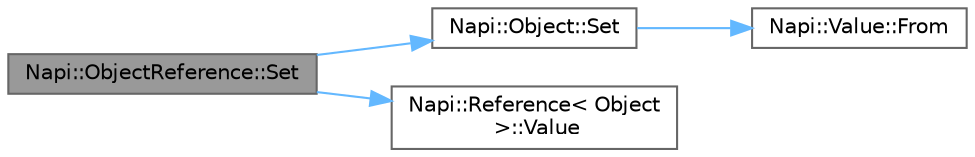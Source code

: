 digraph "Napi::ObjectReference::Set"
{
 // LATEX_PDF_SIZE
  bgcolor="transparent";
  edge [fontname=Helvetica,fontsize=10,labelfontname=Helvetica,labelfontsize=10];
  node [fontname=Helvetica,fontsize=10,shape=box,height=0.2,width=0.4];
  rankdir="LR";
  Node1 [id="Node000001",label="Napi::ObjectReference::Set",height=0.2,width=0.4,color="gray40", fillcolor="grey60", style="filled", fontcolor="black",tooltip=" "];
  Node1 -> Node2 [id="edge1_Node000001_Node000002",color="steelblue1",style="solid",tooltip=" "];
  Node2 [id="Node000002",label="Napi::Object::Set",height=0.2,width=0.4,color="grey40", fillcolor="white", style="filled",URL="$class_napi_1_1_object.html#ab58533f930d4f81b41cc5ef6e96ce589",tooltip="Sets a property."];
  Node2 -> Node3 [id="edge2_Node000002_Node000003",color="steelblue1",style="solid",tooltip=" "];
  Node3 [id="Node000003",label="Napi::Value::From",height=0.2,width=0.4,color="grey40", fillcolor="white", style="filled",URL="$class_napi_1_1_value.html#a0ee78f70cade37fb28fef3087ef7e9e2",tooltip=" "];
  Node1 -> Node4 [id="edge3_Node000001_Node000004",color="steelblue1",style="solid",tooltip=" "];
  Node4 [id="Node000004",label="Napi::Reference\< Object\l \>::Value",height=0.2,width=0.4,color="grey40", fillcolor="white", style="filled",URL="$class_napi_1_1_reference.html#ae7f2d23d1f33cdbcfb4aa1b89193c5ae",tooltip=" "];
}
